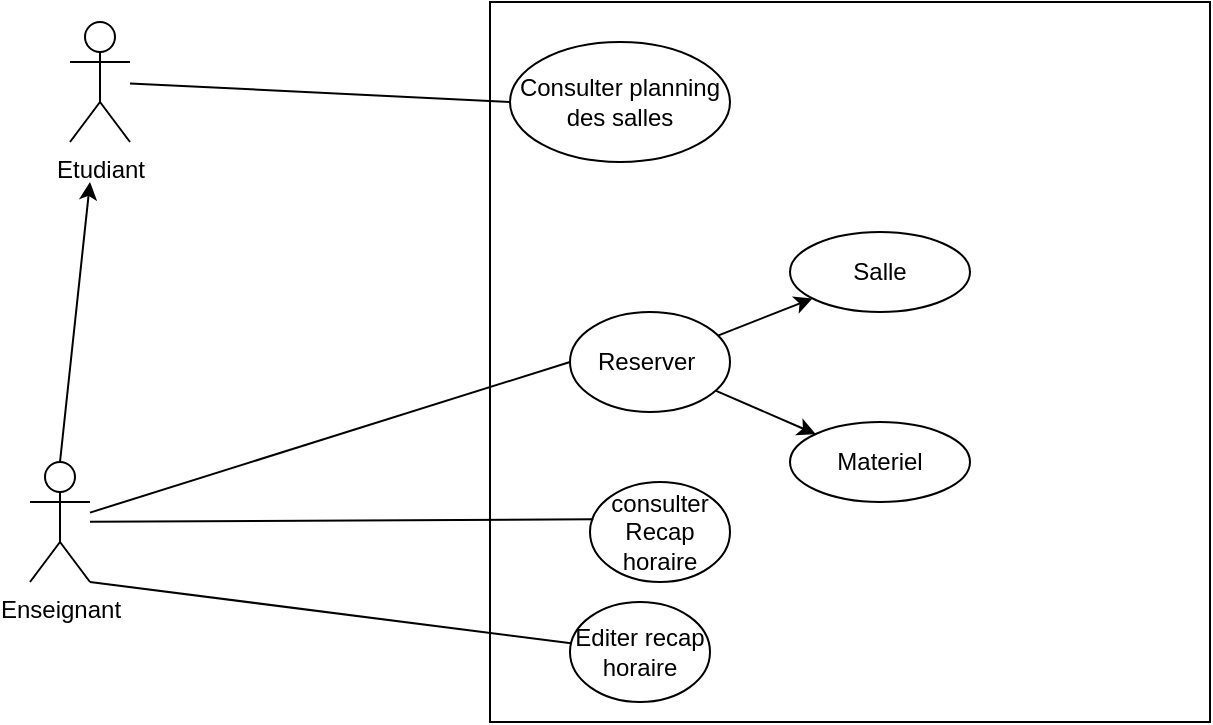 <mxfile version="20.7.4" type="github">
  <diagram id="h7pEuEnsy4B67qq0xbHB" name="Page-1">
    <mxGraphModel dx="747" dy="470" grid="1" gridSize="10" guides="1" tooltips="1" connect="1" arrows="1" fold="1" page="1" pageScale="1" pageWidth="827" pageHeight="1169" math="0" shadow="0">
      <root>
        <mxCell id="0" />
        <mxCell id="1" parent="0" />
        <mxCell id="_NLVpFwN3kgseYHXXkQs-1" value="Enseignant" style="shape=umlActor;verticalLabelPosition=bottom;verticalAlign=top;html=1;outlineConnect=0;" parent="1" vertex="1">
          <mxGeometry x="130" y="320" width="30" height="60" as="geometry" />
        </mxCell>
        <mxCell id="r3tUV-p1bvl43dSpBa_v-1" value="" style="whiteSpace=wrap;html=1;aspect=fixed;" parent="1" vertex="1">
          <mxGeometry x="360" y="90" width="360" height="360" as="geometry" />
        </mxCell>
        <mxCell id="iBCqy0RnsUPRaeBZmdre-1" value="Etudiant" style="shape=umlActor;verticalLabelPosition=bottom;verticalAlign=top;html=1;outlineConnect=0;" parent="1" vertex="1">
          <mxGeometry x="150" y="100" width="30" height="60" as="geometry" />
        </mxCell>
        <mxCell id="sFgMMatoZoRhjDfKrOZS-1" value="Reserver&amp;nbsp;" style="ellipse;whiteSpace=wrap;html=1;" parent="1" vertex="1">
          <mxGeometry x="400" y="245" width="80" height="50" as="geometry" />
        </mxCell>
        <mxCell id="RcBTG_JZsKzud-JeWphb-1" value="Consulter planning des salles" style="ellipse;whiteSpace=wrap;html=1;" parent="1" vertex="1">
          <mxGeometry x="370" y="110" width="110" height="60" as="geometry" />
        </mxCell>
        <mxCell id="8pni4uUTdmzYwjep5VIR-1" value="" style="endArrow=none;html=1;rounded=0;entryX=0;entryY=0.5;entryDx=0;entryDy=0;" parent="1" source="iBCqy0RnsUPRaeBZmdre-1" target="RcBTG_JZsKzud-JeWphb-1" edge="1">
          <mxGeometry width="50" height="50" relative="1" as="geometry">
            <mxPoint x="160" y="350" as="sourcePoint" />
            <mxPoint x="210" y="300" as="targetPoint" />
          </mxGeometry>
        </mxCell>
        <mxCell id="Pw5wMYmtS_G13839Oxsk-1" value="" style="endArrow=none;html=1;rounded=0;entryX=0;entryY=0.5;entryDx=0;entryDy=0;" parent="1" source="_NLVpFwN3kgseYHXXkQs-1" target="sFgMMatoZoRhjDfKrOZS-1" edge="1">
          <mxGeometry width="50" height="50" relative="1" as="geometry">
            <mxPoint x="200" y="320" as="sourcePoint" />
            <mxPoint x="410" y="220" as="targetPoint" />
          </mxGeometry>
        </mxCell>
        <mxCell id="F1wUJn7_jGa0oI4QprVg-1" value="" style="endArrow=classic;html=1;rounded=0;exitX=0.5;exitY=0;exitDx=0;exitDy=0;exitPerimeter=0;" parent="1" source="_NLVpFwN3kgseYHXXkQs-1" edge="1">
          <mxGeometry x="0.273" y="40" width="50" height="50" relative="1" as="geometry">
            <mxPoint x="110" y="190" as="sourcePoint" />
            <mxPoint x="160" y="180" as="targetPoint" />
            <mxPoint as="offset" />
          </mxGeometry>
        </mxCell>
        <mxCell id="F1wUJn7_jGa0oI4QprVg-2" value="consulter Recap horaire" style="ellipse;whiteSpace=wrap;html=1;" parent="1" vertex="1">
          <mxGeometry x="410" y="330" width="70" height="50" as="geometry" />
        </mxCell>
        <mxCell id="F1wUJn7_jGa0oI4QprVg-3" value="" style="endArrow=none;html=1;rounded=0;entryX=0.024;entryY=0.373;entryDx=0;entryDy=0;entryPerimeter=0;" parent="1" source="_NLVpFwN3kgseYHXXkQs-1" target="F1wUJn7_jGa0oI4QprVg-2" edge="1">
          <mxGeometry width="50" height="50" relative="1" as="geometry">
            <mxPoint x="360" y="270" as="sourcePoint" />
            <mxPoint x="410" y="220" as="targetPoint" />
          </mxGeometry>
        </mxCell>
        <mxCell id="Bd43d9dCgjNjiCSbK4uv-1" value="Editer recap horaire" style="ellipse;whiteSpace=wrap;html=1;" vertex="1" parent="1">
          <mxGeometry x="400" y="390" width="70" height="50" as="geometry" />
        </mxCell>
        <mxCell id="Bd43d9dCgjNjiCSbK4uv-2" value="" style="endArrow=none;html=1;rounded=0;exitX=1;exitY=1;exitDx=0;exitDy=0;exitPerimeter=0;" edge="1" parent="1" source="_NLVpFwN3kgseYHXXkQs-1" target="Bd43d9dCgjNjiCSbK4uv-1">
          <mxGeometry width="50" height="50" relative="1" as="geometry">
            <mxPoint x="360" y="270" as="sourcePoint" />
            <mxPoint x="410" y="220" as="targetPoint" />
          </mxGeometry>
        </mxCell>
        <mxCell id="Bd43d9dCgjNjiCSbK4uv-4" value="Salle" style="ellipse;whiteSpace=wrap;html=1;" vertex="1" parent="1">
          <mxGeometry x="510" y="205" width="90" height="40" as="geometry" />
        </mxCell>
        <mxCell id="Bd43d9dCgjNjiCSbK4uv-5" value="Materiel" style="ellipse;whiteSpace=wrap;html=1;" vertex="1" parent="1">
          <mxGeometry x="510" y="300" width="90" height="40" as="geometry" />
        </mxCell>
        <mxCell id="Bd43d9dCgjNjiCSbK4uv-7" value="" style="endArrow=classic;html=1;rounded=0;" edge="1" parent="1" source="sFgMMatoZoRhjDfKrOZS-1" target="Bd43d9dCgjNjiCSbK4uv-4">
          <mxGeometry width="50" height="50" relative="1" as="geometry">
            <mxPoint x="480" y="290" as="sourcePoint" />
            <mxPoint x="530" y="240" as="targetPoint" />
          </mxGeometry>
        </mxCell>
        <mxCell id="Bd43d9dCgjNjiCSbK4uv-8" value="" style="endArrow=classic;html=1;rounded=0;" edge="1" parent="1" source="sFgMMatoZoRhjDfKrOZS-1" target="Bd43d9dCgjNjiCSbK4uv-5">
          <mxGeometry width="50" height="50" relative="1" as="geometry">
            <mxPoint x="470" y="320" as="sourcePoint" />
            <mxPoint x="520" y="270" as="targetPoint" />
          </mxGeometry>
        </mxCell>
      </root>
    </mxGraphModel>
  </diagram>
</mxfile>
